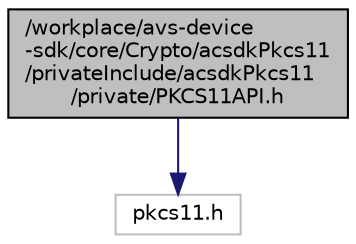 digraph "/workplace/avs-device-sdk/core/Crypto/acsdkPkcs11/privateInclude/acsdkPkcs11/private/PKCS11API.h"
{
  edge [fontname="Helvetica",fontsize="10",labelfontname="Helvetica",labelfontsize="10"];
  node [fontname="Helvetica",fontsize="10",shape=record];
  Node0 [label="/workplace/avs-device\l-sdk/core/Crypto/acsdkPkcs11\l/privateInclude/acsdkPkcs11\l/private/PKCS11API.h",height=0.2,width=0.4,color="black", fillcolor="grey75", style="filled", fontcolor="black"];
  Node0 -> Node1 [color="midnightblue",fontsize="10",style="solid",fontname="Helvetica"];
  Node1 [label="pkcs11.h",height=0.2,width=0.4,color="grey75", fillcolor="white", style="filled"];
}
